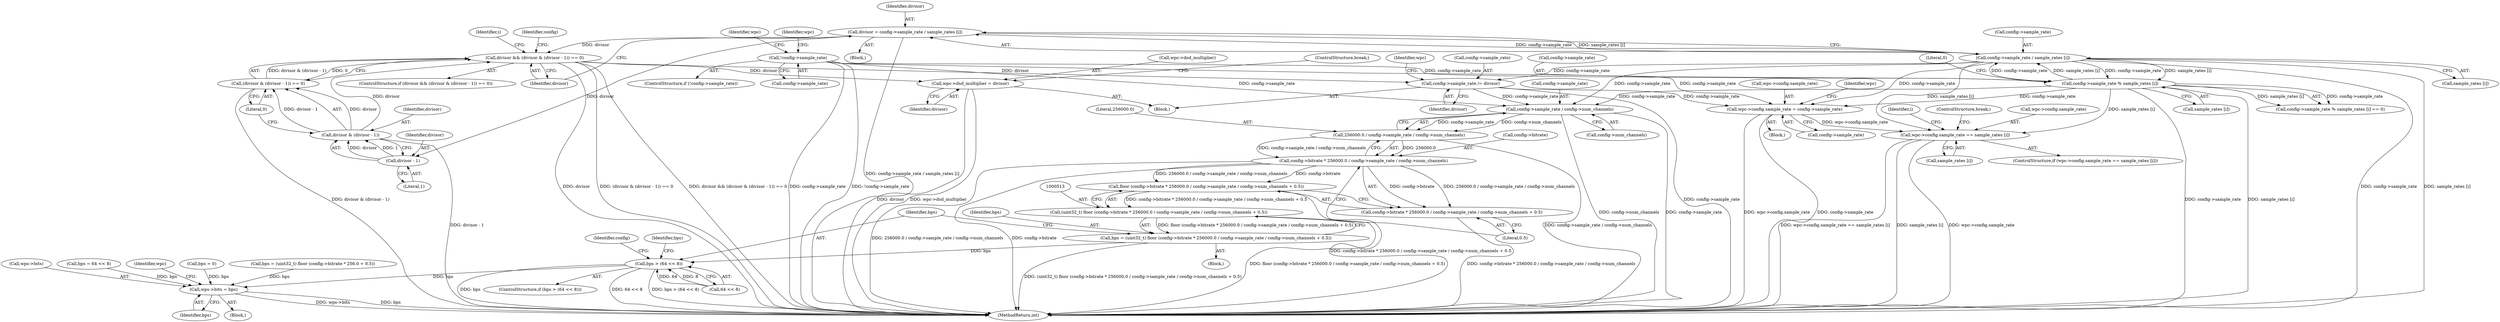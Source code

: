 digraph "0_WavPack_070ef6f138956d9ea9612e69586152339dbefe51@integer" {
"1000198" [label="(Call,divisor = config->sample_rate / sample_rates [i])"];
"1000200" [label="(Call,config->sample_rate / sample_rates [i])"];
"1000188" [label="(Call,config->sample_rate % sample_rates [i])"];
"1000126" [label="(Call,!config->sample_rate)"];
"1000208" [label="(Call,divisor && (divisor & (divisor - 1)) == 0)"];
"1000218" [label="(Call,config->sample_rate /= divisor)"];
"1000274" [label="(Call,wpc->config.sample_rate = config->sample_rate)"];
"1000369" [label="(Call,wpc->config.sample_rate == sample_rates [i])"];
"1000522" [label="(Call,config->sample_rate / config->num_channels)"];
"1000520" [label="(Call,256000.0 / config->sample_rate / config->num_channels)"];
"1000516" [label="(Call,config->bitrate * 256000.0 / config->sample_rate / config->num_channels)"];
"1000514" [label="(Call,floor (config->bitrate * 256000.0 / config->sample_rate / config->num_channels + 0.5))"];
"1000512" [label="(Call,(uint32_t) floor (config->bitrate * 256000.0 / config->sample_rate / config->num_channels + 0.5))"];
"1000510" [label="(Call,bps = (uint32_t) floor (config->bitrate * 256000.0 / config->sample_rate / config->num_channels + 0.5))"];
"1000531" [label="(Call,bps > (64 << 8))"];
"1000894" [label="(Call,wps->bits = bps)"];
"1000515" [label="(Call,config->bitrate * 256000.0 / config->sample_rate / config->num_channels + 0.5)"];
"1000223" [label="(Call,wpc->dsd_multiplier = divisor)"];
"1000213" [label="(Call,divisor - 1)"];
"1000211" [label="(Call,divisor & (divisor - 1))"];
"1000210" [label="(Call,(divisor & (divisor - 1)) == 0)"];
"1000517" [label="(Call,config->bitrate)"];
"1000275" [label="(Call,wpc->config.sample_rate)"];
"1000522" [label="(Call,config->sample_rate / config->num_channels)"];
"1000523" [label="(Call,config->sample_rate)"];
"1000690" [label="(Block,)"];
"1000512" [label="(Call,(uint32_t) floor (config->bitrate * 256000.0 / config->sample_rate / config->num_channels + 0.5))"];
"1000213" [label="(Call,divisor - 1)"];
"1000529" [label="(Literal,0.5)"];
"1000223" [label="(Call,wpc->dsd_multiplier = divisor)"];
"1000902" [label="(Identifier,wpc)"];
"1000219" [label="(Call,config->sample_rate)"];
"1000532" [label="(Identifier,bps)"];
"1000189" [label="(Call,config->sample_rate)"];
"1000375" [label="(Call,sample_rates [i])"];
"1000201" [label="(Call,config->sample_rate)"];
"1000369" [label="(Call,wpc->config.sample_rate == sample_rates [i])"];
"1000514" [label="(Call,floor (config->bitrate * 256000.0 / config->sample_rate / config->num_channels + 0.5))"];
"1000210" [label="(Call,(divisor & (divisor - 1)) == 0)"];
"1000198" [label="(Call,divisor = config->sample_rate / sample_rates [i])"];
"1000106" [label="(Block,)"];
"1000509" [label="(Block,)"];
"1000214" [label="(Identifier,divisor)"];
"1000140" [label="(Identifier,wpc)"];
"1000125" [label="(ControlStructure,if (!config->sample_rate))"];
"1000220" [label="(Identifier,config)"];
"1000368" [label="(ControlStructure,if (wpc->config.sample_rate == sample_rates [i]))"];
"1000224" [label="(Call,wpc->dsd_multiplier)"];
"1000195" [label="(Literal,0)"];
"1000378" [label="(ControlStructure,break;)"];
"1000127" [label="(Call,config->sample_rate)"];
"1000531" [label="(Call,bps > (64 << 8))"];
"1000188" [label="(Call,config->sample_rate % sample_rates [i])"];
"1000217" [label="(Block,)"];
"1000370" [label="(Call,wpc->config.sample_rate)"];
"1000367" [label="(Identifier,i)"];
"1000126" [label="(Call,!config->sample_rate)"];
"1000187" [label="(Call,config->sample_rate % sample_rates [i] == 0)"];
"1000222" [label="(Identifier,divisor)"];
"1000520" [label="(Call,256000.0 / config->sample_rate / config->num_channels)"];
"1000533" [label="(Call,64 << 8)"];
"1000196" [label="(Block,)"];
"1000209" [label="(Identifier,divisor)"];
"1000989" [label="(MethodReturn,int)"];
"1000521" [label="(Literal,256000.0)"];
"1000212" [label="(Identifier,divisor)"];
"1000185" [label="(Identifier,i)"];
"1000200" [label="(Call,config->sample_rate / sample_rates [i])"];
"1000511" [label="(Identifier,bps)"];
"1000530" [label="(ControlStructure,if (bps > (64 << 8)))"];
"1000537" [label="(Identifier,bps)"];
"1000109" [label="(Call,bps = 0)"];
"1000192" [label="(Call,sample_rates [i])"];
"1000218" [label="(Call,config->sample_rate /= divisor)"];
"1000133" [label="(Identifier,wpc)"];
"1000225" [label="(Identifier,wpc)"];
"1000526" [label="(Call,config->num_channels)"];
"1000516" [label="(Call,config->bitrate * 256000.0 / config->sample_rate / config->num_channels)"];
"1000563" [label="(Identifier,config)"];
"1000228" [label="(ControlStructure,break;)"];
"1000211" [label="(Call,divisor & (divisor - 1))"];
"1000542" [label="(Call,bps = (uint32_t) floor (config->bitrate * 256.0 + 0.5))"];
"1000894" [label="(Call,wps->bits = bps)"];
"1000895" [label="(Call,wps->bits)"];
"1000898" [label="(Identifier,bps)"];
"1000286" [label="(Identifier,wpc)"];
"1000215" [label="(Literal,1)"];
"1000515" [label="(Call,config->bitrate * 256000.0 / config->sample_rate / config->num_channels + 0.5)"];
"1000510" [label="(Call,bps = (uint32_t) floor (config->bitrate * 256000.0 / config->sample_rate / config->num_channels + 0.5))"];
"1000227" [label="(Identifier,divisor)"];
"1000199" [label="(Identifier,divisor)"];
"1000208" [label="(Call,divisor && (divisor & (divisor - 1)) == 0)"];
"1000204" [label="(Call,sample_rates [i])"];
"1000274" [label="(Call,wpc->config.sample_rate = config->sample_rate)"];
"1000207" [label="(ControlStructure,if (divisor && (divisor & (divisor - 1)) == 0))"];
"1000280" [label="(Call,config->sample_rate)"];
"1000536" [label="(Call,bps = 64 << 8)"];
"1000216" [label="(Literal,0)"];
"1000198" -> "1000196"  [label="AST: "];
"1000198" -> "1000200"  [label="CFG: "];
"1000199" -> "1000198"  [label="AST: "];
"1000200" -> "1000198"  [label="AST: "];
"1000209" -> "1000198"  [label="CFG: "];
"1000198" -> "1000989"  [label="DDG: config->sample_rate / sample_rates [i]"];
"1000200" -> "1000198"  [label="DDG: config->sample_rate"];
"1000200" -> "1000198"  [label="DDG: sample_rates [i]"];
"1000198" -> "1000208"  [label="DDG: divisor"];
"1000198" -> "1000213"  [label="DDG: divisor"];
"1000200" -> "1000204"  [label="CFG: "];
"1000201" -> "1000200"  [label="AST: "];
"1000204" -> "1000200"  [label="AST: "];
"1000200" -> "1000989"  [label="DDG: config->sample_rate"];
"1000200" -> "1000989"  [label="DDG: sample_rates [i]"];
"1000200" -> "1000188"  [label="DDG: config->sample_rate"];
"1000200" -> "1000188"  [label="DDG: sample_rates [i]"];
"1000188" -> "1000200"  [label="DDG: config->sample_rate"];
"1000188" -> "1000200"  [label="DDG: sample_rates [i]"];
"1000200" -> "1000218"  [label="DDG: config->sample_rate"];
"1000200" -> "1000274"  [label="DDG: config->sample_rate"];
"1000200" -> "1000369"  [label="DDG: sample_rates [i]"];
"1000200" -> "1000522"  [label="DDG: config->sample_rate"];
"1000188" -> "1000187"  [label="AST: "];
"1000188" -> "1000192"  [label="CFG: "];
"1000189" -> "1000188"  [label="AST: "];
"1000192" -> "1000188"  [label="AST: "];
"1000195" -> "1000188"  [label="CFG: "];
"1000188" -> "1000989"  [label="DDG: config->sample_rate"];
"1000188" -> "1000989"  [label="DDG: sample_rates [i]"];
"1000188" -> "1000187"  [label="DDG: config->sample_rate"];
"1000188" -> "1000187"  [label="DDG: sample_rates [i]"];
"1000126" -> "1000188"  [label="DDG: config->sample_rate"];
"1000188" -> "1000274"  [label="DDG: config->sample_rate"];
"1000188" -> "1000369"  [label="DDG: sample_rates [i]"];
"1000188" -> "1000522"  [label="DDG: config->sample_rate"];
"1000126" -> "1000125"  [label="AST: "];
"1000126" -> "1000127"  [label="CFG: "];
"1000127" -> "1000126"  [label="AST: "];
"1000133" -> "1000126"  [label="CFG: "];
"1000140" -> "1000126"  [label="CFG: "];
"1000126" -> "1000989"  [label="DDG: !config->sample_rate"];
"1000126" -> "1000989"  [label="DDG: config->sample_rate"];
"1000126" -> "1000274"  [label="DDG: config->sample_rate"];
"1000126" -> "1000522"  [label="DDG: config->sample_rate"];
"1000208" -> "1000207"  [label="AST: "];
"1000208" -> "1000209"  [label="CFG: "];
"1000208" -> "1000210"  [label="CFG: "];
"1000209" -> "1000208"  [label="AST: "];
"1000210" -> "1000208"  [label="AST: "];
"1000220" -> "1000208"  [label="CFG: "];
"1000185" -> "1000208"  [label="CFG: "];
"1000208" -> "1000989"  [label="DDG: divisor"];
"1000208" -> "1000989"  [label="DDG: (divisor & (divisor - 1)) == 0"];
"1000208" -> "1000989"  [label="DDG: divisor && (divisor & (divisor - 1)) == 0"];
"1000211" -> "1000208"  [label="DDG: divisor"];
"1000210" -> "1000208"  [label="DDG: divisor & (divisor - 1)"];
"1000210" -> "1000208"  [label="DDG: 0"];
"1000208" -> "1000218"  [label="DDG: divisor"];
"1000208" -> "1000223"  [label="DDG: divisor"];
"1000218" -> "1000217"  [label="AST: "];
"1000218" -> "1000222"  [label="CFG: "];
"1000219" -> "1000218"  [label="AST: "];
"1000222" -> "1000218"  [label="AST: "];
"1000225" -> "1000218"  [label="CFG: "];
"1000218" -> "1000989"  [label="DDG: config->sample_rate"];
"1000218" -> "1000274"  [label="DDG: config->sample_rate"];
"1000218" -> "1000522"  [label="DDG: config->sample_rate"];
"1000274" -> "1000106"  [label="AST: "];
"1000274" -> "1000280"  [label="CFG: "];
"1000275" -> "1000274"  [label="AST: "];
"1000280" -> "1000274"  [label="AST: "];
"1000286" -> "1000274"  [label="CFG: "];
"1000274" -> "1000989"  [label="DDG: wpc->config.sample_rate"];
"1000274" -> "1000989"  [label="DDG: config->sample_rate"];
"1000274" -> "1000369"  [label="DDG: wpc->config.sample_rate"];
"1000369" -> "1000368"  [label="AST: "];
"1000369" -> "1000375"  [label="CFG: "];
"1000370" -> "1000369"  [label="AST: "];
"1000375" -> "1000369"  [label="AST: "];
"1000378" -> "1000369"  [label="CFG: "];
"1000367" -> "1000369"  [label="CFG: "];
"1000369" -> "1000989"  [label="DDG: wpc->config.sample_rate == sample_rates [i]"];
"1000369" -> "1000989"  [label="DDG: sample_rates [i]"];
"1000369" -> "1000989"  [label="DDG: wpc->config.sample_rate"];
"1000522" -> "1000520"  [label="AST: "];
"1000522" -> "1000526"  [label="CFG: "];
"1000523" -> "1000522"  [label="AST: "];
"1000526" -> "1000522"  [label="AST: "];
"1000520" -> "1000522"  [label="CFG: "];
"1000522" -> "1000989"  [label="DDG: config->num_channels"];
"1000522" -> "1000989"  [label="DDG: config->sample_rate"];
"1000522" -> "1000520"  [label="DDG: config->sample_rate"];
"1000522" -> "1000520"  [label="DDG: config->num_channels"];
"1000520" -> "1000516"  [label="AST: "];
"1000521" -> "1000520"  [label="AST: "];
"1000516" -> "1000520"  [label="CFG: "];
"1000520" -> "1000989"  [label="DDG: config->sample_rate / config->num_channels"];
"1000520" -> "1000516"  [label="DDG: 256000.0"];
"1000520" -> "1000516"  [label="DDG: config->sample_rate / config->num_channels"];
"1000516" -> "1000515"  [label="AST: "];
"1000517" -> "1000516"  [label="AST: "];
"1000529" -> "1000516"  [label="CFG: "];
"1000516" -> "1000989"  [label="DDG: 256000.0 / config->sample_rate / config->num_channels"];
"1000516" -> "1000989"  [label="DDG: config->bitrate"];
"1000516" -> "1000514"  [label="DDG: config->bitrate"];
"1000516" -> "1000514"  [label="DDG: 256000.0 / config->sample_rate / config->num_channels"];
"1000516" -> "1000515"  [label="DDG: config->bitrate"];
"1000516" -> "1000515"  [label="DDG: 256000.0 / config->sample_rate / config->num_channels"];
"1000514" -> "1000512"  [label="AST: "];
"1000514" -> "1000515"  [label="CFG: "];
"1000515" -> "1000514"  [label="AST: "];
"1000512" -> "1000514"  [label="CFG: "];
"1000514" -> "1000989"  [label="DDG: config->bitrate * 256000.0 / config->sample_rate / config->num_channels + 0.5"];
"1000514" -> "1000512"  [label="DDG: config->bitrate * 256000.0 / config->sample_rate / config->num_channels + 0.5"];
"1000512" -> "1000510"  [label="AST: "];
"1000513" -> "1000512"  [label="AST: "];
"1000510" -> "1000512"  [label="CFG: "];
"1000512" -> "1000989"  [label="DDG: floor (config->bitrate * 256000.0 / config->sample_rate / config->num_channels + 0.5)"];
"1000512" -> "1000510"  [label="DDG: floor (config->bitrate * 256000.0 / config->sample_rate / config->num_channels + 0.5)"];
"1000510" -> "1000509"  [label="AST: "];
"1000511" -> "1000510"  [label="AST: "];
"1000532" -> "1000510"  [label="CFG: "];
"1000510" -> "1000989"  [label="DDG: (uint32_t) floor (config->bitrate * 256000.0 / config->sample_rate / config->num_channels + 0.5)"];
"1000510" -> "1000531"  [label="DDG: bps"];
"1000531" -> "1000530"  [label="AST: "];
"1000531" -> "1000533"  [label="CFG: "];
"1000532" -> "1000531"  [label="AST: "];
"1000533" -> "1000531"  [label="AST: "];
"1000537" -> "1000531"  [label="CFG: "];
"1000563" -> "1000531"  [label="CFG: "];
"1000531" -> "1000989"  [label="DDG: 64 << 8"];
"1000531" -> "1000989"  [label="DDG: bps > (64 << 8)"];
"1000531" -> "1000989"  [label="DDG: bps"];
"1000533" -> "1000531"  [label="DDG: 64"];
"1000533" -> "1000531"  [label="DDG: 8"];
"1000531" -> "1000894"  [label="DDG: bps"];
"1000894" -> "1000690"  [label="AST: "];
"1000894" -> "1000898"  [label="CFG: "];
"1000895" -> "1000894"  [label="AST: "];
"1000898" -> "1000894"  [label="AST: "];
"1000902" -> "1000894"  [label="CFG: "];
"1000894" -> "1000989"  [label="DDG: wps->bits"];
"1000894" -> "1000989"  [label="DDG: bps"];
"1000542" -> "1000894"  [label="DDG: bps"];
"1000109" -> "1000894"  [label="DDG: bps"];
"1000536" -> "1000894"  [label="DDG: bps"];
"1000515" -> "1000529"  [label="CFG: "];
"1000529" -> "1000515"  [label="AST: "];
"1000515" -> "1000989"  [label="DDG: config->bitrate * 256000.0 / config->sample_rate / config->num_channels"];
"1000223" -> "1000217"  [label="AST: "];
"1000223" -> "1000227"  [label="CFG: "];
"1000224" -> "1000223"  [label="AST: "];
"1000227" -> "1000223"  [label="AST: "];
"1000228" -> "1000223"  [label="CFG: "];
"1000223" -> "1000989"  [label="DDG: divisor"];
"1000223" -> "1000989"  [label="DDG: wpc->dsd_multiplier"];
"1000213" -> "1000211"  [label="AST: "];
"1000213" -> "1000215"  [label="CFG: "];
"1000214" -> "1000213"  [label="AST: "];
"1000215" -> "1000213"  [label="AST: "];
"1000211" -> "1000213"  [label="CFG: "];
"1000213" -> "1000211"  [label="DDG: divisor"];
"1000213" -> "1000211"  [label="DDG: 1"];
"1000211" -> "1000210"  [label="AST: "];
"1000212" -> "1000211"  [label="AST: "];
"1000216" -> "1000211"  [label="CFG: "];
"1000211" -> "1000989"  [label="DDG: divisor - 1"];
"1000211" -> "1000210"  [label="DDG: divisor"];
"1000211" -> "1000210"  [label="DDG: divisor - 1"];
"1000210" -> "1000216"  [label="CFG: "];
"1000216" -> "1000210"  [label="AST: "];
"1000210" -> "1000989"  [label="DDG: divisor & (divisor - 1)"];
}
